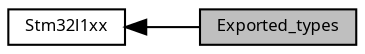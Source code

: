 digraph "Exported_types"
{
  edge [fontname="Sans",fontsize="8",labelfontname="Sans",labelfontsize="8"];
  node [fontname="Sans",fontsize="8",shape=record];
  rankdir=LR;
  Node1 [label="Stm32l1xx",height=0.2,width=0.4,color="black", fillcolor="white", style="filled",URL="$group__stm32l1xx.html"];
  Node0 [label="Exported_types",height=0.2,width=0.4,color="black", fillcolor="grey75", style="filled", fontcolor="black"];
  Node1->Node0 [shape=plaintext, dir="back", style="solid"];
}

